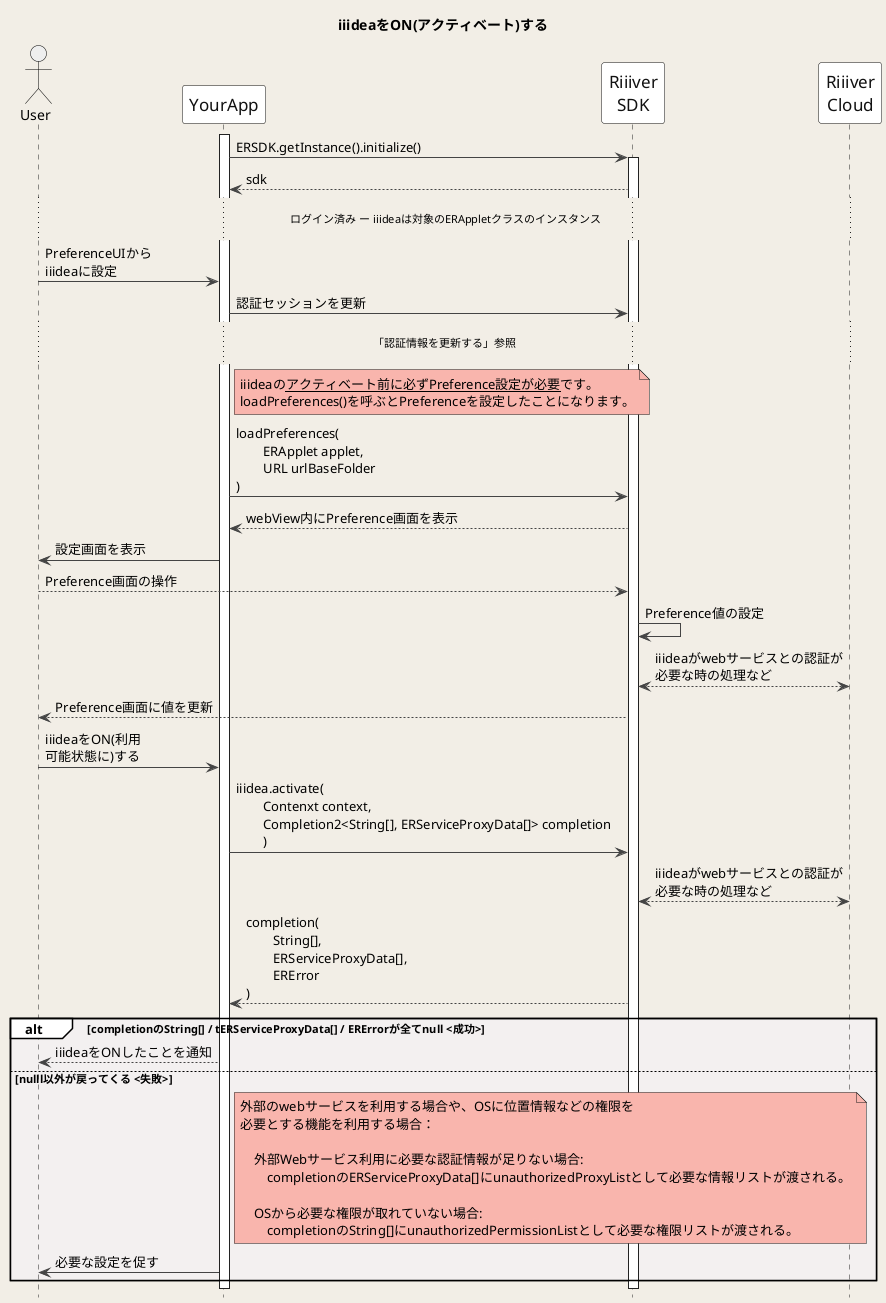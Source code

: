 @startuml
title iiideaをON(アクティベート)する
hide footbox

skinparam DefaultFontName "Noto Sans JP, Helvetica, Arial, Liberation Sans"
skinparam BackgroundColor #F2EEE6
skinparam Shadowing false
skinparam NoteBackgroundColor #F9B5AD
skinparam NodeBorderColor #F26767

skinparam sequence {
ArrowColor #444444
ActorBorderColor Black
LifeLineBorderColor #222222
LifeLineBackgroundColor White
BoxBorderColor #FFFFFF
BoxBackgroundColor #F2fEf6
GroupBackgroundColor #FFFFFF
GroupBodyBackgroundColor #F3F0F0

ParticipantBorderColor #111111
ParticipantBackgroundColor White
ParticipantFontSize 17
ParticipantFontColor #111111
BoundaryBorderColor Gray
ActorBackgroundColor #eeeeee
ActorFontColor Black

}

actor User
participant YourApp as App
participant "Riiiver\nSDK" as ERSDK
participant "Riiiver\nCloud" as Riiiver

activate App

App -> ERSDK: ERSDK.getInstance().initialize()
activate ERSDK
App <-- ERSDK: sdk

... ログイン済み ー iiideaは対象のERAppletクラスのインスタンス...

User -> App: PreferenceUIから\niiideaに設定

App -> ERSDK: 認証セッションを更新
... 「認証情報を更新する」参照 ...
note right of App: iiideaの__アクティベート前に必ずPreference設定が必要__です。\nloadPreferences()を呼ぶとPreferenceを設定したことになります。
App -> ERSDK: loadPreferences(\n\tERApplet applet,\n\tURL urlBaseFolder\n)
App <-- ERSDK: webView内にPreference画面を表示
User <- App: 設定画面を表示
User --> ERSDK: Preference画面の操作
ERSDK -> ERSDK: Preference値の設定
ERSDK <--> Riiiver: iiideaがwebサービスとの認証が\n必要な時の処理など
User <-- ERSDK: Preference画面に値を更新

User -> App: iiideaをON(利用\n可能状態に)する
App -> ERSDK: iiidea.activate(\n\tContenxt context,\n\tCompletion2<String[], ERServiceProxyData[]> completion\n\t)
ERSDK <--> Riiiver: iiideaがwebサービスとの認証が\n必要な時の処理など
App <-- ERSDK: completion(\n\tString[],\n\tERServiceProxyData[],\n\tERError\n)
alt completionのString[] / tERServiceProxyData[] / ERErrorが全てnull <成功>
    User <-- App: iiideaをONしたことを通知
else nulll以外が戻ってくる <失敗>
    note right of App
        外部のwebサービスを利用する場合や、OSに位置情報などの権限を
        必要とする機能を利用する場合：

            外部Webサービス利用に必要な認証情報が足りない場合:
                completionのERServiceProxyData[]にunauthorizedProxyListとして必要な情報リストが渡される。

            OSから必要な権限が取れていない場合:
                completionのString[]にunauthorizedPermissionListとして必要な権限リストが渡される。
    end note
    App -> User: 必要な設定を促す
end

@enduml
